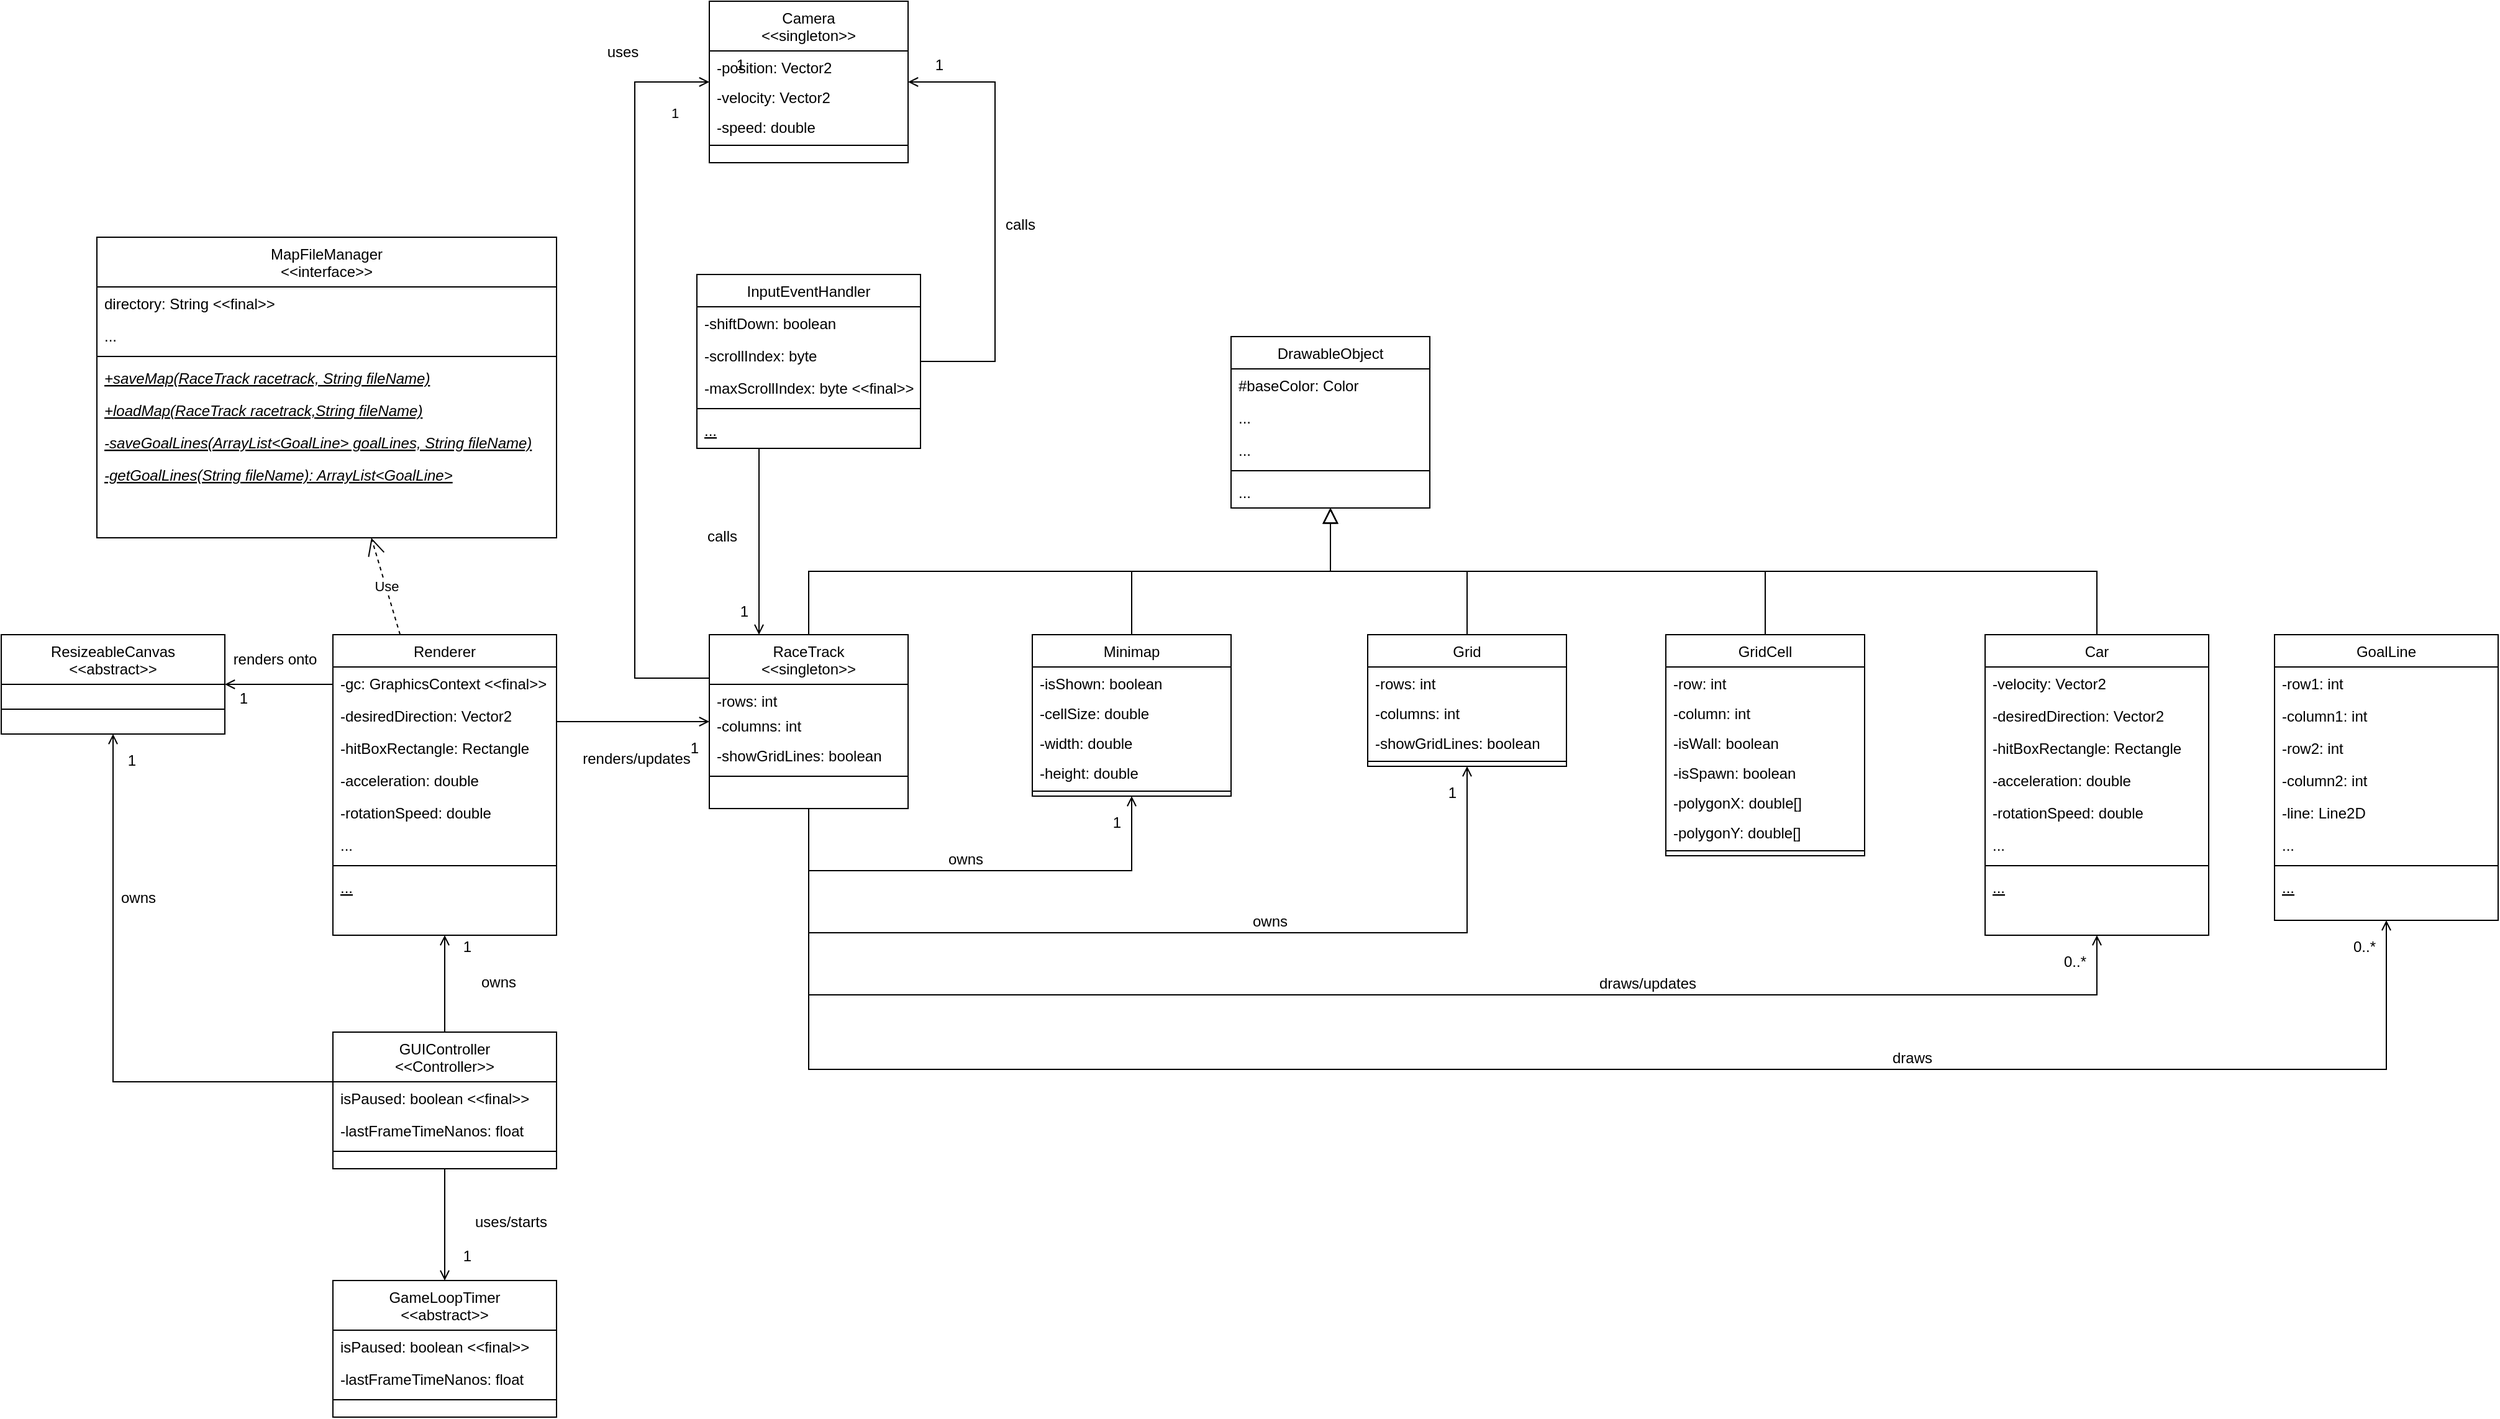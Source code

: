 <mxfile version="20.3.0" type="device"><diagram id="C5RBs43oDa-KdzZeNtuy" name="Page-1"><mxGraphModel dx="2424" dy="2155" grid="1" gridSize="10" guides="1" tooltips="1" connect="1" arrows="1" fold="1" page="1" pageScale="1" pageWidth="827" pageHeight="1169" math="0" shadow="0"><root><mxCell id="WIyWlLk6GJQsqaUBKTNV-0"/><mxCell id="WIyWlLk6GJQsqaUBKTNV-1" parent="WIyWlLk6GJQsqaUBKTNV-0"/><mxCell id="zkfFHV4jXpPFQw0GAbJ--0" value="DrawableObject" style="swimlane;fontStyle=0;align=center;verticalAlign=top;childLayout=stackLayout;horizontal=1;startSize=26;horizontalStack=0;resizeParent=1;resizeLast=0;collapsible=1;marginBottom=0;rounded=0;shadow=0;strokeWidth=1;" parent="WIyWlLk6GJQsqaUBKTNV-1" vertex="1"><mxGeometry x="220" y="120" width="160" height="138" as="geometry"><mxRectangle x="230" y="140" width="160" height="26" as="alternateBounds"/></mxGeometry></mxCell><mxCell id="zkfFHV4jXpPFQw0GAbJ--1" value="#baseColor: Color" style="text;align=left;verticalAlign=top;spacingLeft=4;spacingRight=4;overflow=hidden;rotatable=0;points=[[0,0.5],[1,0.5]];portConstraint=eastwest;" parent="zkfFHV4jXpPFQw0GAbJ--0" vertex="1"><mxGeometry y="26" width="160" height="26" as="geometry"/></mxCell><mxCell id="zkfFHV4jXpPFQw0GAbJ--2" value="..." style="text;align=left;verticalAlign=top;spacingLeft=4;spacingRight=4;overflow=hidden;rotatable=0;points=[[0,0.5],[1,0.5]];portConstraint=eastwest;rounded=0;shadow=0;html=0;" parent="zkfFHV4jXpPFQw0GAbJ--0" vertex="1"><mxGeometry y="52" width="160" height="26" as="geometry"/></mxCell><mxCell id="zkfFHV4jXpPFQw0GAbJ--3" value="..." style="text;align=left;verticalAlign=top;spacingLeft=4;spacingRight=4;overflow=hidden;rotatable=0;points=[[0,0.5],[1,0.5]];portConstraint=eastwest;rounded=0;shadow=0;html=0;" parent="zkfFHV4jXpPFQw0GAbJ--0" vertex="1"><mxGeometry y="78" width="160" height="26" as="geometry"/></mxCell><mxCell id="zkfFHV4jXpPFQw0GAbJ--4" value="" style="line;html=1;strokeWidth=1;align=left;verticalAlign=middle;spacingTop=-1;spacingLeft=3;spacingRight=3;rotatable=0;labelPosition=right;points=[];portConstraint=eastwest;" parent="zkfFHV4jXpPFQw0GAbJ--0" vertex="1"><mxGeometry y="104" width="160" height="8" as="geometry"/></mxCell><mxCell id="zkfFHV4jXpPFQw0GAbJ--5" value="..." style="text;align=left;verticalAlign=top;spacingLeft=4;spacingRight=4;overflow=hidden;rotatable=0;points=[[0,0.5],[1,0.5]];portConstraint=eastwest;" parent="zkfFHV4jXpPFQw0GAbJ--0" vertex="1"><mxGeometry y="112" width="160" height="26" as="geometry"/></mxCell><mxCell id="zkfFHV4jXpPFQw0GAbJ--6" value="Car" style="swimlane;fontStyle=0;align=center;verticalAlign=top;childLayout=stackLayout;horizontal=1;startSize=26;horizontalStack=0;resizeParent=1;resizeLast=0;collapsible=1;marginBottom=0;rounded=0;shadow=0;strokeWidth=1;" parent="WIyWlLk6GJQsqaUBKTNV-1" vertex="1"><mxGeometry x="827" y="360" width="180" height="242" as="geometry"><mxRectangle x="130" y="380" width="160" height="26" as="alternateBounds"/></mxGeometry></mxCell><mxCell id="zkfFHV4jXpPFQw0GAbJ--7" value="-velocity: Vector2" style="text;align=left;verticalAlign=top;spacingLeft=4;spacingRight=4;overflow=hidden;rotatable=0;points=[[0,0.5],[1,0.5]];portConstraint=eastwest;" parent="zkfFHV4jXpPFQw0GAbJ--6" vertex="1"><mxGeometry y="26" width="180" height="26" as="geometry"/></mxCell><mxCell id="zkfFHV4jXpPFQw0GAbJ--8" value="-desiredDirection: Vector2" style="text;align=left;verticalAlign=top;spacingLeft=4;spacingRight=4;overflow=hidden;rotatable=0;points=[[0,0.5],[1,0.5]];portConstraint=eastwest;rounded=0;shadow=0;html=0;" parent="zkfFHV4jXpPFQw0GAbJ--6" vertex="1"><mxGeometry y="52" width="180" height="26" as="geometry"/></mxCell><mxCell id="_EABiw9-zHisRcPrjbDA-1" value="-hitBoxRectangle: Rectangle" style="text;align=left;verticalAlign=top;spacingLeft=4;spacingRight=4;overflow=hidden;rotatable=0;points=[[0,0.5],[1,0.5]];portConstraint=eastwest;rounded=0;shadow=0;html=0;" parent="zkfFHV4jXpPFQw0GAbJ--6" vertex="1"><mxGeometry y="78" width="180" height="26" as="geometry"/></mxCell><mxCell id="_EABiw9-zHisRcPrjbDA-2" value="-acceleration: double" style="text;align=left;verticalAlign=top;spacingLeft=4;spacingRight=4;overflow=hidden;rotatable=0;points=[[0,0.5],[1,0.5]];portConstraint=eastwest;rounded=0;shadow=0;html=0;" parent="zkfFHV4jXpPFQw0GAbJ--6" vertex="1"><mxGeometry y="104" width="180" height="26" as="geometry"/></mxCell><mxCell id="_EABiw9-zHisRcPrjbDA-3" value="-rotationSpeed: double" style="text;align=left;verticalAlign=top;spacingLeft=4;spacingRight=4;overflow=hidden;rotatable=0;points=[[0,0.5],[1,0.5]];portConstraint=eastwest;rounded=0;shadow=0;html=0;" parent="zkfFHV4jXpPFQw0GAbJ--6" vertex="1"><mxGeometry y="130" width="180" height="26" as="geometry"/></mxCell><mxCell id="gV0Ae8lYrytgGcHwGClO-4" value="..." style="text;align=left;verticalAlign=top;spacingLeft=4;spacingRight=4;overflow=hidden;rotatable=0;points=[[0,0.5],[1,0.5]];portConstraint=eastwest;rounded=0;shadow=0;html=0;" parent="zkfFHV4jXpPFQw0GAbJ--6" vertex="1"><mxGeometry y="156" width="180" height="26" as="geometry"/></mxCell><mxCell id="zkfFHV4jXpPFQw0GAbJ--9" value="" style="line;html=1;strokeWidth=1;align=left;verticalAlign=middle;spacingTop=-1;spacingLeft=3;spacingRight=3;rotatable=0;labelPosition=right;points=[];portConstraint=eastwest;" parent="zkfFHV4jXpPFQw0GAbJ--6" vertex="1"><mxGeometry y="182" width="180" height="8" as="geometry"/></mxCell><mxCell id="zkfFHV4jXpPFQw0GAbJ--10" value="..." style="text;align=left;verticalAlign=top;spacingLeft=4;spacingRight=4;overflow=hidden;rotatable=0;points=[[0,0.5],[1,0.5]];portConstraint=eastwest;fontStyle=4" parent="zkfFHV4jXpPFQw0GAbJ--6" vertex="1"><mxGeometry y="190" width="180" height="26" as="geometry"/></mxCell><mxCell id="zkfFHV4jXpPFQw0GAbJ--12" value="" style="endArrow=block;endSize=10;endFill=0;shadow=0;strokeWidth=1;rounded=0;edgeStyle=elbowEdgeStyle;elbow=vertical;" parent="WIyWlLk6GJQsqaUBKTNV-1" source="zkfFHV4jXpPFQw0GAbJ--6" target="zkfFHV4jXpPFQw0GAbJ--0" edge="1"><mxGeometry width="160" relative="1" as="geometry"><mxPoint x="200" y="203" as="sourcePoint"/><mxPoint x="200" y="203" as="targetPoint"/></mxGeometry></mxCell><mxCell id="zkfFHV4jXpPFQw0GAbJ--13" value="Grid" style="swimlane;fontStyle=0;align=center;verticalAlign=top;childLayout=stackLayout;horizontal=1;startSize=26;horizontalStack=0;resizeParent=1;resizeLast=0;collapsible=1;marginBottom=0;rounded=0;shadow=0;strokeWidth=1;" parent="WIyWlLk6GJQsqaUBKTNV-1" vertex="1"><mxGeometry x="330" y="360" width="160" height="106" as="geometry"><mxRectangle x="340" y="380" width="170" height="26" as="alternateBounds"/></mxGeometry></mxCell><mxCell id="zkfFHV4jXpPFQw0GAbJ--14" value="-rows: int" style="text;align=left;verticalAlign=top;spacingLeft=4;spacingRight=4;overflow=hidden;rotatable=0;points=[[0,0.5],[1,0.5]];portConstraint=eastwest;" parent="zkfFHV4jXpPFQw0GAbJ--13" vertex="1"><mxGeometry y="26" width="160" height="24" as="geometry"/></mxCell><mxCell id="_EABiw9-zHisRcPrjbDA-4" value="-columns: int" style="text;align=left;verticalAlign=top;spacingLeft=4;spacingRight=4;overflow=hidden;rotatable=0;points=[[0,0.5],[1,0.5]];portConstraint=eastwest;" parent="zkfFHV4jXpPFQw0GAbJ--13" vertex="1"><mxGeometry y="50" width="160" height="24" as="geometry"/></mxCell><mxCell id="_EABiw9-zHisRcPrjbDA-5" value="-showGridLines: boolean" style="text;align=left;verticalAlign=top;spacingLeft=4;spacingRight=4;overflow=hidden;rotatable=0;points=[[0,0.5],[1,0.5]];portConstraint=eastwest;" parent="zkfFHV4jXpPFQw0GAbJ--13" vertex="1"><mxGeometry y="74" width="160" height="24" as="geometry"/></mxCell><mxCell id="zkfFHV4jXpPFQw0GAbJ--15" value="" style="line;html=1;strokeWidth=1;align=left;verticalAlign=middle;spacingTop=-1;spacingLeft=3;spacingRight=3;rotatable=0;labelPosition=right;points=[];portConstraint=eastwest;" parent="zkfFHV4jXpPFQw0GAbJ--13" vertex="1"><mxGeometry y="98" width="160" height="8" as="geometry"/></mxCell><mxCell id="zkfFHV4jXpPFQw0GAbJ--16" value="" style="endArrow=block;endSize=10;endFill=0;shadow=0;strokeWidth=1;rounded=0;edgeStyle=elbowEdgeStyle;elbow=vertical;" parent="WIyWlLk6GJQsqaUBKTNV-1" source="zkfFHV4jXpPFQw0GAbJ--13" target="zkfFHV4jXpPFQw0GAbJ--0" edge="1"><mxGeometry width="160" relative="1" as="geometry"><mxPoint x="210" y="373" as="sourcePoint"/><mxPoint x="310" y="271" as="targetPoint"/></mxGeometry></mxCell><mxCell id="_EABiw9-zHisRcPrjbDA-7" value="GridCell&#10;" style="swimlane;fontStyle=0;align=center;verticalAlign=top;childLayout=stackLayout;horizontal=1;startSize=26;horizontalStack=0;resizeParent=1;resizeLast=0;collapsible=1;marginBottom=0;rounded=0;shadow=0;strokeWidth=1;" parent="WIyWlLk6GJQsqaUBKTNV-1" vertex="1"><mxGeometry x="570" y="360" width="160" height="178" as="geometry"><mxRectangle x="340" y="380" width="170" height="26" as="alternateBounds"/></mxGeometry></mxCell><mxCell id="_EABiw9-zHisRcPrjbDA-8" value="-row: int" style="text;align=left;verticalAlign=top;spacingLeft=4;spacingRight=4;overflow=hidden;rotatable=0;points=[[0,0.5],[1,0.5]];portConstraint=eastwest;" parent="_EABiw9-zHisRcPrjbDA-7" vertex="1"><mxGeometry y="26" width="160" height="24" as="geometry"/></mxCell><mxCell id="_EABiw9-zHisRcPrjbDA-9" value="-column: int" style="text;align=left;verticalAlign=top;spacingLeft=4;spacingRight=4;overflow=hidden;rotatable=0;points=[[0,0.5],[1,0.5]];portConstraint=eastwest;" parent="_EABiw9-zHisRcPrjbDA-7" vertex="1"><mxGeometry y="50" width="160" height="24" as="geometry"/></mxCell><mxCell id="_EABiw9-zHisRcPrjbDA-10" value="-isWall: boolean" style="text;align=left;verticalAlign=top;spacingLeft=4;spacingRight=4;overflow=hidden;rotatable=0;points=[[0,0.5],[1,0.5]];portConstraint=eastwest;" parent="_EABiw9-zHisRcPrjbDA-7" vertex="1"><mxGeometry y="74" width="160" height="24" as="geometry"/></mxCell><mxCell id="_EABiw9-zHisRcPrjbDA-13" value="-isSpawn: boolean" style="text;align=left;verticalAlign=top;spacingLeft=4;spacingRight=4;overflow=hidden;rotatable=0;points=[[0,0.5],[1,0.5]];portConstraint=eastwest;" parent="_EABiw9-zHisRcPrjbDA-7" vertex="1"><mxGeometry y="98" width="160" height="24" as="geometry"/></mxCell><mxCell id="_EABiw9-zHisRcPrjbDA-14" value="-polygonX: double[]" style="text;align=left;verticalAlign=top;spacingLeft=4;spacingRight=4;overflow=hidden;rotatable=0;points=[[0,0.5],[1,0.5]];portConstraint=eastwest;" parent="_EABiw9-zHisRcPrjbDA-7" vertex="1"><mxGeometry y="122" width="160" height="24" as="geometry"/></mxCell><mxCell id="_EABiw9-zHisRcPrjbDA-15" value="-polygonY: double[]" style="text;align=left;verticalAlign=top;spacingLeft=4;spacingRight=4;overflow=hidden;rotatable=0;points=[[0,0.5],[1,0.5]];portConstraint=eastwest;" parent="_EABiw9-zHisRcPrjbDA-7" vertex="1"><mxGeometry y="146" width="160" height="24" as="geometry"/></mxCell><mxCell id="_EABiw9-zHisRcPrjbDA-11" value="" style="line;html=1;strokeWidth=1;align=left;verticalAlign=middle;spacingTop=-1;spacingLeft=3;spacingRight=3;rotatable=0;labelPosition=right;points=[];portConstraint=eastwest;" parent="_EABiw9-zHisRcPrjbDA-7" vertex="1"><mxGeometry y="170" width="160" height="8" as="geometry"/></mxCell><mxCell id="_EABiw9-zHisRcPrjbDA-12" value="" style="endArrow=block;endSize=10;endFill=0;shadow=0;strokeWidth=1;rounded=0;edgeStyle=elbowEdgeStyle;elbow=vertical;" parent="WIyWlLk6GJQsqaUBKTNV-1" source="_EABiw9-zHisRcPrjbDA-7" target="zkfFHV4jXpPFQw0GAbJ--0" edge="1"><mxGeometry width="160" relative="1" as="geometry"><mxPoint x="660" y="360" as="sourcePoint"/><mxPoint x="550" y="258" as="targetPoint"/></mxGeometry></mxCell><mxCell id="_EABiw9-zHisRcPrjbDA-16" value="Minimap" style="swimlane;fontStyle=0;align=center;verticalAlign=top;childLayout=stackLayout;horizontal=1;startSize=26;horizontalStack=0;resizeParent=1;resizeLast=0;collapsible=1;marginBottom=0;rounded=0;shadow=0;strokeWidth=1;" parent="WIyWlLk6GJQsqaUBKTNV-1" vertex="1"><mxGeometry x="60" y="360" width="160" height="130" as="geometry"><mxRectangle x="340" y="380" width="170" height="26" as="alternateBounds"/></mxGeometry></mxCell><mxCell id="_EABiw9-zHisRcPrjbDA-17" value="-isShown: boolean" style="text;align=left;verticalAlign=top;spacingLeft=4;spacingRight=4;overflow=hidden;rotatable=0;points=[[0,0.5],[1,0.5]];portConstraint=eastwest;" parent="_EABiw9-zHisRcPrjbDA-16" vertex="1"><mxGeometry y="26" width="160" height="24" as="geometry"/></mxCell><mxCell id="_EABiw9-zHisRcPrjbDA-18" value="-cellSize: double" style="text;align=left;verticalAlign=top;spacingLeft=4;spacingRight=4;overflow=hidden;rotatable=0;points=[[0,0.5],[1,0.5]];portConstraint=eastwest;" parent="_EABiw9-zHisRcPrjbDA-16" vertex="1"><mxGeometry y="50" width="160" height="24" as="geometry"/></mxCell><mxCell id="_EABiw9-zHisRcPrjbDA-19" value="-width: double" style="text;align=left;verticalAlign=top;spacingLeft=4;spacingRight=4;overflow=hidden;rotatable=0;points=[[0,0.5],[1,0.5]];portConstraint=eastwest;" parent="_EABiw9-zHisRcPrjbDA-16" vertex="1"><mxGeometry y="74" width="160" height="24" as="geometry"/></mxCell><mxCell id="_EABiw9-zHisRcPrjbDA-21" value="-height: double" style="text;align=left;verticalAlign=top;spacingLeft=4;spacingRight=4;overflow=hidden;rotatable=0;points=[[0,0.5],[1,0.5]];portConstraint=eastwest;" parent="_EABiw9-zHisRcPrjbDA-16" vertex="1"><mxGeometry y="98" width="160" height="24" as="geometry"/></mxCell><mxCell id="_EABiw9-zHisRcPrjbDA-20" value="" style="line;html=1;strokeWidth=1;align=left;verticalAlign=middle;spacingTop=-1;spacingLeft=3;spacingRight=3;rotatable=0;labelPosition=right;points=[];portConstraint=eastwest;" parent="_EABiw9-zHisRcPrjbDA-16" vertex="1"><mxGeometry y="122" width="160" height="8" as="geometry"/></mxCell><mxCell id="_EABiw9-zHisRcPrjbDA-22" value="" style="endArrow=block;endSize=10;endFill=0;shadow=0;strokeWidth=1;rounded=0;edgeStyle=elbowEdgeStyle;elbow=vertical;" parent="WIyWlLk6GJQsqaUBKTNV-1" source="_EABiw9-zHisRcPrjbDA-16" target="zkfFHV4jXpPFQw0GAbJ--0" edge="1"><mxGeometry width="160" relative="1" as="geometry"><mxPoint x="660" y="370" as="sourcePoint"/><mxPoint x="310" y="268" as="targetPoint"/></mxGeometry></mxCell><mxCell id="_EABiw9-zHisRcPrjbDA-23" value="RaceTrack &#10;&lt;&lt;singleton&gt;&gt;" style="swimlane;fontStyle=0;align=center;verticalAlign=top;childLayout=stackLayout;horizontal=1;startSize=40;horizontalStack=0;resizeParent=1;resizeLast=0;collapsible=1;marginBottom=0;rounded=0;shadow=0;strokeWidth=1;" parent="WIyWlLk6GJQsqaUBKTNV-1" vertex="1"><mxGeometry x="-200" y="360" width="160" height="140" as="geometry"><mxRectangle x="-200" y="350" width="170" height="26" as="alternateBounds"/></mxGeometry></mxCell><mxCell id="_EABiw9-zHisRcPrjbDA-24" value="-rows: int" style="text;align=left;verticalAlign=top;spacingLeft=4;spacingRight=4;overflow=hidden;rotatable=0;points=[[0,0.5],[1,0.5]];portConstraint=eastwest;" parent="_EABiw9-zHisRcPrjbDA-23" vertex="1"><mxGeometry y="40" width="160" height="20" as="geometry"/></mxCell><mxCell id="_EABiw9-zHisRcPrjbDA-25" value="-columns: int" style="text;align=left;verticalAlign=top;spacingLeft=4;spacingRight=4;overflow=hidden;rotatable=0;points=[[0,0.5],[1,0.5]];portConstraint=eastwest;" parent="_EABiw9-zHisRcPrjbDA-23" vertex="1"><mxGeometry y="60" width="160" height="24" as="geometry"/></mxCell><mxCell id="_EABiw9-zHisRcPrjbDA-26" value="-showGridLines: boolean" style="text;align=left;verticalAlign=top;spacingLeft=4;spacingRight=4;overflow=hidden;rotatable=0;points=[[0,0.5],[1,0.5]];portConstraint=eastwest;" parent="_EABiw9-zHisRcPrjbDA-23" vertex="1"><mxGeometry y="84" width="160" height="24" as="geometry"/></mxCell><mxCell id="_EABiw9-zHisRcPrjbDA-27" value="" style="line;html=1;strokeWidth=1;align=left;verticalAlign=middle;spacingTop=-1;spacingLeft=3;spacingRight=3;rotatable=0;labelPosition=right;points=[];portConstraint=eastwest;" parent="_EABiw9-zHisRcPrjbDA-23" vertex="1"><mxGeometry y="108" width="160" height="12" as="geometry"/></mxCell><mxCell id="_EABiw9-zHisRcPrjbDA-28" value="" style="endArrow=block;endSize=10;endFill=0;shadow=0;strokeWidth=1;rounded=0;edgeStyle=elbowEdgeStyle;elbow=vertical;" parent="WIyWlLk6GJQsqaUBKTNV-1" source="_EABiw9-zHisRcPrjbDA-23" target="zkfFHV4jXpPFQw0GAbJ--0" edge="1"><mxGeometry width="160" relative="1" as="geometry"><mxPoint x="-120.0" y="360" as="sourcePoint"/><mxPoint x="50.0" y="258" as="targetPoint"/></mxGeometry></mxCell><mxCell id="_EABiw9-zHisRcPrjbDA-29" value="" style="endArrow=open;shadow=0;strokeWidth=1;rounded=0;endFill=1;edgeStyle=elbowEdgeStyle;elbow=vertical;" parent="WIyWlLk6GJQsqaUBKTNV-1" source="_EABiw9-zHisRcPrjbDA-23" target="_EABiw9-zHisRcPrjbDA-16" edge="1"><mxGeometry x="0.5" y="41" relative="1" as="geometry"><mxPoint x="-120" y="550.003" as="sourcePoint"/><mxPoint x="430" y="550.003" as="targetPoint"/><mxPoint x="-40" y="32" as="offset"/><Array as="points"><mxPoint x="10" y="550"/></Array></mxGeometry></mxCell><mxCell id="_EABiw9-zHisRcPrjbDA-30" value="" style="resizable=0;align=left;verticalAlign=bottom;labelBackgroundColor=none;fontSize=12;" parent="_EABiw9-zHisRcPrjbDA-29" connectable="0" vertex="1"><mxGeometry x="-1" relative="1" as="geometry"><mxPoint y="20" as="offset"/></mxGeometry></mxCell><mxCell id="_EABiw9-zHisRcPrjbDA-31" value="1" style="resizable=0;align=right;verticalAlign=bottom;labelBackgroundColor=none;fontSize=12;" parent="_EABiw9-zHisRcPrjbDA-29" connectable="0" vertex="1"><mxGeometry x="1" relative="1" as="geometry"><mxPoint x="-7" y="30" as="offset"/></mxGeometry></mxCell><mxCell id="_EABiw9-zHisRcPrjbDA-32" value="owns" style="text;html=1;resizable=0;points=[];;align=center;verticalAlign=middle;labelBackgroundColor=none;rounded=0;shadow=0;strokeWidth=1;fontSize=12;" parent="_EABiw9-zHisRcPrjbDA-29" vertex="1" connectable="0"><mxGeometry x="0.5" y="49" relative="1" as="geometry"><mxPoint x="-102" y="40" as="offset"/></mxGeometry></mxCell><mxCell id="_EABiw9-zHisRcPrjbDA-33" value="" style="endArrow=open;shadow=0;strokeWidth=1;rounded=0;endFill=1;edgeStyle=elbowEdgeStyle;elbow=vertical;" parent="WIyWlLk6GJQsqaUBKTNV-1" source="_EABiw9-zHisRcPrjbDA-23" target="zkfFHV4jXpPFQw0GAbJ--13" edge="1"><mxGeometry x="0.5" y="41" relative="1" as="geometry"><mxPoint x="-110" y="510" as="sourcePoint"/><mxPoint x="150.0" y="500" as="targetPoint"/><mxPoint x="-40" y="32" as="offset"/><Array as="points"><mxPoint x="150" y="600"/></Array></mxGeometry></mxCell><mxCell id="_EABiw9-zHisRcPrjbDA-34" value="" style="resizable=0;align=left;verticalAlign=bottom;labelBackgroundColor=none;fontSize=12;" parent="_EABiw9-zHisRcPrjbDA-33" connectable="0" vertex="1"><mxGeometry x="-1" relative="1" as="geometry"><mxPoint y="20" as="offset"/></mxGeometry></mxCell><mxCell id="_EABiw9-zHisRcPrjbDA-35" value="1" style="resizable=0;align=right;verticalAlign=bottom;labelBackgroundColor=none;fontSize=12;" parent="_EABiw9-zHisRcPrjbDA-33" connectable="0" vertex="1"><mxGeometry x="1" relative="1" as="geometry"><mxPoint x="-7" y="30" as="offset"/></mxGeometry></mxCell><mxCell id="_EABiw9-zHisRcPrjbDA-36" value="owns" style="text;html=1;resizable=0;points=[];;align=center;verticalAlign=middle;labelBackgroundColor=none;rounded=0;shadow=0;strokeWidth=1;fontSize=12;" parent="_EABiw9-zHisRcPrjbDA-33" vertex="1" connectable="0"><mxGeometry x="0.5" y="49" relative="1" as="geometry"><mxPoint x="-102" y="40" as="offset"/></mxGeometry></mxCell><mxCell id="_EABiw9-zHisRcPrjbDA-37" value="" style="endArrow=open;shadow=0;strokeWidth=1;rounded=0;endFill=1;edgeStyle=elbowEdgeStyle;elbow=vertical;" parent="WIyWlLk6GJQsqaUBKTNV-1" source="_EABiw9-zHisRcPrjbDA-23" target="zkfFHV4jXpPFQw0GAbJ--6" edge="1"><mxGeometry x="0.5" y="41" relative="1" as="geometry"><mxPoint x="-110" y="510" as="sourcePoint"/><mxPoint x="420" y="476" as="targetPoint"/><mxPoint x="-40" y="32" as="offset"/><Array as="points"><mxPoint x="400" y="650"/></Array></mxGeometry></mxCell><mxCell id="_EABiw9-zHisRcPrjbDA-38" value="" style="resizable=0;align=left;verticalAlign=bottom;labelBackgroundColor=none;fontSize=12;" parent="_EABiw9-zHisRcPrjbDA-37" connectable="0" vertex="1"><mxGeometry x="-1" relative="1" as="geometry"><mxPoint y="20" as="offset"/></mxGeometry></mxCell><mxCell id="_EABiw9-zHisRcPrjbDA-39" value="0..*" style="resizable=0;align=right;verticalAlign=bottom;labelBackgroundColor=none;fontSize=12;" parent="_EABiw9-zHisRcPrjbDA-37" connectable="0" vertex="1"><mxGeometry x="1" relative="1" as="geometry"><mxPoint x="-7" y="30" as="offset"/></mxGeometry></mxCell><mxCell id="_EABiw9-zHisRcPrjbDA-40" value="draws/updates" style="text;html=1;resizable=0;points=[];;align=center;verticalAlign=middle;labelBackgroundColor=none;rounded=0;shadow=0;strokeWidth=1;fontSize=12;" parent="_EABiw9-zHisRcPrjbDA-37" vertex="1" connectable="0"><mxGeometry x="0.5" y="49" relative="1" as="geometry"><mxPoint x="-102" y="40" as="offset"/></mxGeometry></mxCell><mxCell id="3217fUcquH1B3mv6Wf95-5" value="MapFileManager&#10;&lt;&lt;interface&gt;&gt;" style="swimlane;fontStyle=0;align=center;verticalAlign=top;childLayout=stackLayout;horizontal=1;startSize=40;horizontalStack=0;resizeParent=1;resizeLast=0;collapsible=1;marginBottom=0;rounded=0;shadow=0;strokeWidth=1;" parent="WIyWlLk6GJQsqaUBKTNV-1" vertex="1"><mxGeometry x="-693" y="40" width="370" height="242" as="geometry"><mxRectangle x="130" y="380" width="160" height="26" as="alternateBounds"/></mxGeometry></mxCell><mxCell id="3217fUcquH1B3mv6Wf95-10" value="directory: String &lt;&lt;final&gt;&gt;" style="text;align=left;verticalAlign=top;spacingLeft=4;spacingRight=4;overflow=hidden;rotatable=0;points=[[0,0.5],[1,0.5]];portConstraint=eastwest;rounded=0;shadow=0;html=0;" parent="3217fUcquH1B3mv6Wf95-5" vertex="1"><mxGeometry y="40" width="370" height="26" as="geometry"/></mxCell><mxCell id="3217fUcquH1B3mv6Wf95-11" value="..." style="text;align=left;verticalAlign=top;spacingLeft=4;spacingRight=4;overflow=hidden;rotatable=0;points=[[0,0.5],[1,0.5]];portConstraint=eastwest;rounded=0;shadow=0;html=0;" parent="3217fUcquH1B3mv6Wf95-5" vertex="1"><mxGeometry y="66" width="370" height="26" as="geometry"/></mxCell><mxCell id="3217fUcquH1B3mv6Wf95-12" value="" style="line;html=1;strokeWidth=1;align=left;verticalAlign=middle;spacingTop=-1;spacingLeft=3;spacingRight=3;rotatable=0;labelPosition=right;points=[];portConstraint=eastwest;" parent="3217fUcquH1B3mv6Wf95-5" vertex="1"><mxGeometry y="92" width="370" height="8" as="geometry"/></mxCell><mxCell id="3217fUcquH1B3mv6Wf95-13" value="+saveMap(RaceTrack racetrack, String fileName)" style="text;align=left;verticalAlign=top;spacingLeft=4;spacingRight=4;overflow=hidden;rotatable=0;points=[[0,0.5],[1,0.5]];portConstraint=eastwest;fontStyle=6" parent="3217fUcquH1B3mv6Wf95-5" vertex="1"><mxGeometry y="100" width="370" height="26" as="geometry"/></mxCell><mxCell id="3217fUcquH1B3mv6Wf95-15" value="+loadMap(RaceTrack racetrack,String fileName)" style="text;align=left;verticalAlign=top;spacingLeft=4;spacingRight=4;overflow=hidden;rotatable=0;points=[[0,0.5],[1,0.5]];portConstraint=eastwest;fontStyle=6" parent="3217fUcquH1B3mv6Wf95-5" vertex="1"><mxGeometry y="126" width="370" height="26" as="geometry"/></mxCell><mxCell id="3217fUcquH1B3mv6Wf95-14" value="-saveGoalLines(ArrayList&lt;GoalLine&gt; goalLines, String fileName)" style="text;align=left;verticalAlign=top;spacingLeft=4;spacingRight=4;overflow=hidden;rotatable=0;points=[[0,0.5],[1,0.5]];portConstraint=eastwest;fontStyle=6" parent="3217fUcquH1B3mv6Wf95-5" vertex="1"><mxGeometry y="152" width="370" height="26" as="geometry"/></mxCell><mxCell id="3217fUcquH1B3mv6Wf95-16" value="-getGoalLines(String fileName): ArrayList&lt;GoalLine&gt;" style="text;align=left;verticalAlign=top;spacingLeft=4;spacingRight=4;overflow=hidden;rotatable=0;points=[[0,0.5],[1,0.5]];portConstraint=eastwest;fontStyle=6" parent="3217fUcquH1B3mv6Wf95-5" vertex="1"><mxGeometry y="178" width="370" height="26" as="geometry"/></mxCell><mxCell id="3217fUcquH1B3mv6Wf95-17" value="GameLoopTimer&#10;&lt;&lt;abstract&gt;&gt;" style="swimlane;fontStyle=0;align=center;verticalAlign=top;childLayout=stackLayout;horizontal=1;startSize=40;horizontalStack=0;resizeParent=1;resizeLast=0;collapsible=1;marginBottom=0;rounded=0;shadow=0;strokeWidth=1;" parent="WIyWlLk6GJQsqaUBKTNV-1" vertex="1"><mxGeometry x="-503" y="880" width="180" height="110" as="geometry"><mxRectangle x="130" y="380" width="160" height="26" as="alternateBounds"/></mxGeometry></mxCell><mxCell id="3217fUcquH1B3mv6Wf95-18" value="isPaused: boolean &lt;&lt;final&gt;&gt;" style="text;align=left;verticalAlign=top;spacingLeft=4;spacingRight=4;overflow=hidden;rotatable=0;points=[[0,0.5],[1,0.5]];portConstraint=eastwest;" parent="3217fUcquH1B3mv6Wf95-17" vertex="1"><mxGeometry y="40" width="180" height="26" as="geometry"/></mxCell><mxCell id="3217fUcquH1B3mv6Wf95-26" value="-lastFrameTimeNanos: float" style="text;align=left;verticalAlign=top;spacingLeft=4;spacingRight=4;overflow=hidden;rotatable=0;points=[[0,0.5],[1,0.5]];portConstraint=eastwest;" parent="3217fUcquH1B3mv6Wf95-17" vertex="1"><mxGeometry y="66" width="180" height="26" as="geometry"/></mxCell><mxCell id="3217fUcquH1B3mv6Wf95-24" value="" style="line;html=1;strokeWidth=1;align=left;verticalAlign=middle;spacingTop=-1;spacingLeft=3;spacingRight=3;rotatable=0;labelPosition=right;points=[];portConstraint=eastwest;" parent="3217fUcquH1B3mv6Wf95-17" vertex="1"><mxGeometry y="92" width="180" height="8" as="geometry"/></mxCell><mxCell id="3217fUcquH1B3mv6Wf95-27" value="Renderer" style="swimlane;fontStyle=0;align=center;verticalAlign=top;childLayout=stackLayout;horizontal=1;startSize=26;horizontalStack=0;resizeParent=1;resizeLast=0;collapsible=1;marginBottom=0;rounded=0;shadow=0;strokeWidth=1;" parent="WIyWlLk6GJQsqaUBKTNV-1" vertex="1"><mxGeometry x="-503" y="360" width="180" height="242" as="geometry"><mxRectangle x="130" y="380" width="160" height="26" as="alternateBounds"/></mxGeometry></mxCell><mxCell id="3217fUcquH1B3mv6Wf95-28" value="-gc: GraphicsContext &lt;&lt;final&gt;&gt;" style="text;align=left;verticalAlign=top;spacingLeft=4;spacingRight=4;overflow=hidden;rotatable=0;points=[[0,0.5],[1,0.5]];portConstraint=eastwest;" parent="3217fUcquH1B3mv6Wf95-27" vertex="1"><mxGeometry y="26" width="180" height="26" as="geometry"/></mxCell><mxCell id="3217fUcquH1B3mv6Wf95-29" value="-desiredDirection: Vector2" style="text;align=left;verticalAlign=top;spacingLeft=4;spacingRight=4;overflow=hidden;rotatable=0;points=[[0,0.5],[1,0.5]];portConstraint=eastwest;rounded=0;shadow=0;html=0;" parent="3217fUcquH1B3mv6Wf95-27" vertex="1"><mxGeometry y="52" width="180" height="26" as="geometry"/></mxCell><mxCell id="3217fUcquH1B3mv6Wf95-30" value="-hitBoxRectangle: Rectangle" style="text;align=left;verticalAlign=top;spacingLeft=4;spacingRight=4;overflow=hidden;rotatable=0;points=[[0,0.5],[1,0.5]];portConstraint=eastwest;rounded=0;shadow=0;html=0;" parent="3217fUcquH1B3mv6Wf95-27" vertex="1"><mxGeometry y="78" width="180" height="26" as="geometry"/></mxCell><mxCell id="3217fUcquH1B3mv6Wf95-31" value="-acceleration: double" style="text;align=left;verticalAlign=top;spacingLeft=4;spacingRight=4;overflow=hidden;rotatable=0;points=[[0,0.5],[1,0.5]];portConstraint=eastwest;rounded=0;shadow=0;html=0;" parent="3217fUcquH1B3mv6Wf95-27" vertex="1"><mxGeometry y="104" width="180" height="26" as="geometry"/></mxCell><mxCell id="3217fUcquH1B3mv6Wf95-32" value="-rotationSpeed: double" style="text;align=left;verticalAlign=top;spacingLeft=4;spacingRight=4;overflow=hidden;rotatable=0;points=[[0,0.5],[1,0.5]];portConstraint=eastwest;rounded=0;shadow=0;html=0;" parent="3217fUcquH1B3mv6Wf95-27" vertex="1"><mxGeometry y="130" width="180" height="26" as="geometry"/></mxCell><mxCell id="3217fUcquH1B3mv6Wf95-33" value="..." style="text;align=left;verticalAlign=top;spacingLeft=4;spacingRight=4;overflow=hidden;rotatable=0;points=[[0,0.5],[1,0.5]];portConstraint=eastwest;rounded=0;shadow=0;html=0;" parent="3217fUcquH1B3mv6Wf95-27" vertex="1"><mxGeometry y="156" width="180" height="26" as="geometry"/></mxCell><mxCell id="3217fUcquH1B3mv6Wf95-34" value="" style="line;html=1;strokeWidth=1;align=left;verticalAlign=middle;spacingTop=-1;spacingLeft=3;spacingRight=3;rotatable=0;labelPosition=right;points=[];portConstraint=eastwest;" parent="3217fUcquH1B3mv6Wf95-27" vertex="1"><mxGeometry y="182" width="180" height="8" as="geometry"/></mxCell><mxCell id="3217fUcquH1B3mv6Wf95-35" value="..." style="text;align=left;verticalAlign=top;spacingLeft=4;spacingRight=4;overflow=hidden;rotatable=0;points=[[0,0.5],[1,0.5]];portConstraint=eastwest;fontStyle=4" parent="3217fUcquH1B3mv6Wf95-27" vertex="1"><mxGeometry y="190" width="180" height="26" as="geometry"/></mxCell><mxCell id="3217fUcquH1B3mv6Wf95-36" value="ResizeableCanvas&#10;&lt;&lt;abstract&gt;&gt;" style="swimlane;fontStyle=0;align=center;verticalAlign=top;childLayout=stackLayout;horizontal=1;startSize=40;horizontalStack=0;resizeParent=1;resizeLast=0;collapsible=1;marginBottom=0;rounded=0;shadow=0;strokeWidth=1;" parent="WIyWlLk6GJQsqaUBKTNV-1" vertex="1"><mxGeometry x="-770" y="360" width="180" height="80" as="geometry"><mxRectangle x="130" y="380" width="160" height="26" as="alternateBounds"/></mxGeometry></mxCell><mxCell id="3217fUcquH1B3mv6Wf95-39" value="" style="line;html=1;strokeWidth=1;align=left;verticalAlign=middle;spacingTop=-1;spacingLeft=3;spacingRight=3;rotatable=0;labelPosition=right;points=[];portConstraint=eastwest;" parent="3217fUcquH1B3mv6Wf95-36" vertex="1"><mxGeometry y="40" width="180" height="40" as="geometry"/></mxCell><mxCell id="3217fUcquH1B3mv6Wf95-42" value="" style="endArrow=open;shadow=0;strokeWidth=1;rounded=0;endFill=1;edgeStyle=elbowEdgeStyle;elbow=vertical;" parent="WIyWlLk6GJQsqaUBKTNV-1" source="3217fUcquH1B3mv6Wf95-27" target="_EABiw9-zHisRcPrjbDA-23" edge="1"><mxGeometry x="0.5" y="41" relative="1" as="geometry"><mxPoint x="-543" y="660" as="sourcePoint"/><mxPoint x="-270" y="660" as="targetPoint"/><mxPoint x="-40" y="32" as="offset"/><Array as="points"><mxPoint x="-260" y="430"/></Array></mxGeometry></mxCell><mxCell id="3217fUcquH1B3mv6Wf95-43" value="" style="resizable=0;align=left;verticalAlign=bottom;labelBackgroundColor=none;fontSize=12;" parent="3217fUcquH1B3mv6Wf95-42" connectable="0" vertex="1"><mxGeometry x="-1" relative="1" as="geometry"><mxPoint y="20" as="offset"/></mxGeometry></mxCell><mxCell id="3217fUcquH1B3mv6Wf95-44" value="1" style="resizable=0;align=right;verticalAlign=bottom;labelBackgroundColor=none;fontSize=12;" parent="3217fUcquH1B3mv6Wf95-42" connectable="0" vertex="1"><mxGeometry x="1" relative="1" as="geometry"><mxPoint x="-7" y="30" as="offset"/></mxGeometry></mxCell><mxCell id="3217fUcquH1B3mv6Wf95-45" value="renders/updates" style="text;html=1;resizable=0;points=[];;align=center;verticalAlign=middle;labelBackgroundColor=none;rounded=0;shadow=0;strokeWidth=1;fontSize=12;" parent="3217fUcquH1B3mv6Wf95-42" vertex="1" connectable="0"><mxGeometry x="0.5" y="49" relative="1" as="geometry"><mxPoint x="-29" y="79" as="offset"/></mxGeometry></mxCell><mxCell id="3217fUcquH1B3mv6Wf95-46" value="" style="endArrow=open;shadow=0;strokeWidth=1;rounded=0;endFill=1;edgeStyle=elbowEdgeStyle;elbow=vertical;" parent="WIyWlLk6GJQsqaUBKTNV-1" source="3217fUcquH1B3mv6Wf95-27" target="3217fUcquH1B3mv6Wf95-36" edge="1"><mxGeometry x="0.5" y="41" relative="1" as="geometry"><mxPoint x="-741.5" y="560" as="sourcePoint"/><mxPoint x="-618.5" y="560" as="targetPoint"/><mxPoint x="-40" y="32" as="offset"/><Array as="points"><mxPoint x="-540" y="400"/></Array></mxGeometry></mxCell><mxCell id="3217fUcquH1B3mv6Wf95-47" value="" style="resizable=0;align=left;verticalAlign=bottom;labelBackgroundColor=none;fontSize=12;" parent="3217fUcquH1B3mv6Wf95-46" connectable="0" vertex="1"><mxGeometry x="-1" relative="1" as="geometry"><mxPoint y="20" as="offset"/></mxGeometry></mxCell><mxCell id="3217fUcquH1B3mv6Wf95-48" value="1" style="resizable=0;align=right;verticalAlign=bottom;labelBackgroundColor=none;fontSize=12;" parent="3217fUcquH1B3mv6Wf95-46" connectable="0" vertex="1"><mxGeometry x="1" relative="1" as="geometry"><mxPoint x="20" y="20" as="offset"/></mxGeometry></mxCell><mxCell id="3217fUcquH1B3mv6Wf95-49" value="renders onto" style="text;html=1;resizable=0;points=[];;align=center;verticalAlign=middle;labelBackgroundColor=none;rounded=0;shadow=0;strokeWidth=1;fontSize=12;" parent="3217fUcquH1B3mv6Wf95-46" vertex="1" connectable="0"><mxGeometry x="0.5" y="49" relative="1" as="geometry"><mxPoint x="18" y="-69" as="offset"/></mxGeometry></mxCell><mxCell id="V61FPlmwq1e1jrl3LIuD-4" value="Use" style="endArrow=open;endSize=12;dashed=1;html=1;" parent="WIyWlLk6GJQsqaUBKTNV-1" source="3217fUcquH1B3mv6Wf95-27" target="3217fUcquH1B3mv6Wf95-5" edge="1"><mxGeometry width="160" relative="1" as="geometry"><mxPoint x="-370" y="320" as="sourcePoint"/><mxPoint x="-210" y="320" as="targetPoint"/></mxGeometry></mxCell><mxCell id="V61FPlmwq1e1jrl3LIuD-5" value="GoalLine" style="swimlane;fontStyle=0;align=center;verticalAlign=top;childLayout=stackLayout;horizontal=1;startSize=26;horizontalStack=0;resizeParent=1;resizeLast=0;collapsible=1;marginBottom=0;rounded=0;shadow=0;strokeWidth=1;" parent="WIyWlLk6GJQsqaUBKTNV-1" vertex="1"><mxGeometry x="1060" y="360" width="180" height="230" as="geometry"><mxRectangle x="130" y="380" width="160" height="26" as="alternateBounds"/></mxGeometry></mxCell><mxCell id="V61FPlmwq1e1jrl3LIuD-6" value="-row1: int" style="text;align=left;verticalAlign=top;spacingLeft=4;spacingRight=4;overflow=hidden;rotatable=0;points=[[0,0.5],[1,0.5]];portConstraint=eastwest;" parent="V61FPlmwq1e1jrl3LIuD-5" vertex="1"><mxGeometry y="26" width="180" height="26" as="geometry"/></mxCell><mxCell id="V61FPlmwq1e1jrl3LIuD-7" value="-column1: int" style="text;align=left;verticalAlign=top;spacingLeft=4;spacingRight=4;overflow=hidden;rotatable=0;points=[[0,0.5],[1,0.5]];portConstraint=eastwest;rounded=0;shadow=0;html=0;" parent="V61FPlmwq1e1jrl3LIuD-5" vertex="1"><mxGeometry y="52" width="180" height="26" as="geometry"/></mxCell><mxCell id="V61FPlmwq1e1jrl3LIuD-8" value="-row2: int" style="text;align=left;verticalAlign=top;spacingLeft=4;spacingRight=4;overflow=hidden;rotatable=0;points=[[0,0.5],[1,0.5]];portConstraint=eastwest;rounded=0;shadow=0;html=0;" parent="V61FPlmwq1e1jrl3LIuD-5" vertex="1"><mxGeometry y="78" width="180" height="26" as="geometry"/></mxCell><mxCell id="V61FPlmwq1e1jrl3LIuD-9" value="-column2: int" style="text;align=left;verticalAlign=top;spacingLeft=4;spacingRight=4;overflow=hidden;rotatable=0;points=[[0,0.5],[1,0.5]];portConstraint=eastwest;rounded=0;shadow=0;html=0;" parent="V61FPlmwq1e1jrl3LIuD-5" vertex="1"><mxGeometry y="104" width="180" height="26" as="geometry"/></mxCell><mxCell id="V61FPlmwq1e1jrl3LIuD-10" value="-line: Line2D" style="text;align=left;verticalAlign=top;spacingLeft=4;spacingRight=4;overflow=hidden;rotatable=0;points=[[0,0.5],[1,0.5]];portConstraint=eastwest;rounded=0;shadow=0;html=0;" parent="V61FPlmwq1e1jrl3LIuD-5" vertex="1"><mxGeometry y="130" width="180" height="26" as="geometry"/></mxCell><mxCell id="V61FPlmwq1e1jrl3LIuD-11" value="..." style="text;align=left;verticalAlign=top;spacingLeft=4;spacingRight=4;overflow=hidden;rotatable=0;points=[[0,0.5],[1,0.5]];portConstraint=eastwest;rounded=0;shadow=0;html=0;" parent="V61FPlmwq1e1jrl3LIuD-5" vertex="1"><mxGeometry y="156" width="180" height="26" as="geometry"/></mxCell><mxCell id="V61FPlmwq1e1jrl3LIuD-12" value="" style="line;html=1;strokeWidth=1;align=left;verticalAlign=middle;spacingTop=-1;spacingLeft=3;spacingRight=3;rotatable=0;labelPosition=right;points=[];portConstraint=eastwest;" parent="V61FPlmwq1e1jrl3LIuD-5" vertex="1"><mxGeometry y="182" width="180" height="8" as="geometry"/></mxCell><mxCell id="V61FPlmwq1e1jrl3LIuD-13" value="..." style="text;align=left;verticalAlign=top;spacingLeft=4;spacingRight=4;overflow=hidden;rotatable=0;points=[[0,0.5],[1,0.5]];portConstraint=eastwest;fontStyle=4" parent="V61FPlmwq1e1jrl3LIuD-5" vertex="1"><mxGeometry y="190" width="180" height="26" as="geometry"/></mxCell><mxCell id="V61FPlmwq1e1jrl3LIuD-14" value="" style="endArrow=open;shadow=0;strokeWidth=1;rounded=0;endFill=1;edgeStyle=elbowEdgeStyle;elbow=vertical;" parent="WIyWlLk6GJQsqaUBKTNV-1" source="_EABiw9-zHisRcPrjbDA-23" target="V61FPlmwq1e1jrl3LIuD-5" edge="1"><mxGeometry x="0.5" y="41" relative="1" as="geometry"><mxPoint x="-120" y="680" as="sourcePoint"/><mxPoint x="917" y="782" as="targetPoint"/><mxPoint x="-40" y="32" as="offset"/><Array as="points"><mxPoint x="520" y="710"/></Array></mxGeometry></mxCell><mxCell id="V61FPlmwq1e1jrl3LIuD-15" value="" style="resizable=0;align=left;verticalAlign=bottom;labelBackgroundColor=none;fontSize=12;" parent="V61FPlmwq1e1jrl3LIuD-14" connectable="0" vertex="1"><mxGeometry x="-1" relative="1" as="geometry"><mxPoint y="20" as="offset"/></mxGeometry></mxCell><mxCell id="V61FPlmwq1e1jrl3LIuD-16" value="0..*" style="resizable=0;align=right;verticalAlign=bottom;labelBackgroundColor=none;fontSize=12;" parent="V61FPlmwq1e1jrl3LIuD-14" connectable="0" vertex="1"><mxGeometry x="1" relative="1" as="geometry"><mxPoint x="-7" y="30" as="offset"/></mxGeometry></mxCell><mxCell id="V61FPlmwq1e1jrl3LIuD-17" value="draws" style="text;html=1;resizable=0;points=[];;align=center;verticalAlign=middle;labelBackgroundColor=none;rounded=0;shadow=0;strokeWidth=1;fontSize=12;" parent="V61FPlmwq1e1jrl3LIuD-14" vertex="1" connectable="0"><mxGeometry x="0.5" y="49" relative="1" as="geometry"><mxPoint x="-102" y="40" as="offset"/></mxGeometry></mxCell><mxCell id="dUAJKFWXJ2448iBDsgt1-0" value="InputEventHandler" style="swimlane;fontStyle=0;align=center;verticalAlign=top;childLayout=stackLayout;horizontal=1;startSize=26;horizontalStack=0;resizeParent=1;resizeLast=0;collapsible=1;marginBottom=0;rounded=0;shadow=0;strokeWidth=1;" vertex="1" parent="WIyWlLk6GJQsqaUBKTNV-1"><mxGeometry x="-210" y="70" width="180" height="140" as="geometry"><mxRectangle x="130" y="380" width="160" height="26" as="alternateBounds"/></mxGeometry></mxCell><mxCell id="dUAJKFWXJ2448iBDsgt1-1" value="-shiftDown: boolean" style="text;align=left;verticalAlign=top;spacingLeft=4;spacingRight=4;overflow=hidden;rotatable=0;points=[[0,0.5],[1,0.5]];portConstraint=eastwest;" vertex="1" parent="dUAJKFWXJ2448iBDsgt1-0"><mxGeometry y="26" width="180" height="26" as="geometry"/></mxCell><mxCell id="dUAJKFWXJ2448iBDsgt1-2" value="-scrollIndex: byte" style="text;align=left;verticalAlign=top;spacingLeft=4;spacingRight=4;overflow=hidden;rotatable=0;points=[[0,0.5],[1,0.5]];portConstraint=eastwest;rounded=0;shadow=0;html=0;" vertex="1" parent="dUAJKFWXJ2448iBDsgt1-0"><mxGeometry y="52" width="180" height="26" as="geometry"/></mxCell><mxCell id="dUAJKFWXJ2448iBDsgt1-3" value="-maxScrollIndex: byte &lt;&lt;final&gt;&gt;" style="text;align=left;verticalAlign=top;spacingLeft=4;spacingRight=4;overflow=hidden;rotatable=0;points=[[0,0.5],[1,0.5]];portConstraint=eastwest;rounded=0;shadow=0;html=0;" vertex="1" parent="dUAJKFWXJ2448iBDsgt1-0"><mxGeometry y="78" width="180" height="26" as="geometry"/></mxCell><mxCell id="dUAJKFWXJ2448iBDsgt1-7" value="" style="line;html=1;strokeWidth=1;align=left;verticalAlign=middle;spacingTop=-1;spacingLeft=3;spacingRight=3;rotatable=0;labelPosition=right;points=[];portConstraint=eastwest;" vertex="1" parent="dUAJKFWXJ2448iBDsgt1-0"><mxGeometry y="104" width="180" height="8" as="geometry"/></mxCell><mxCell id="dUAJKFWXJ2448iBDsgt1-8" value="..." style="text;align=left;verticalAlign=top;spacingLeft=4;spacingRight=4;overflow=hidden;rotatable=0;points=[[0,0.5],[1,0.5]];portConstraint=eastwest;fontStyle=4" vertex="1" parent="dUAJKFWXJ2448iBDsgt1-0"><mxGeometry y="112" width="180" height="26" as="geometry"/></mxCell><mxCell id="dUAJKFWXJ2448iBDsgt1-9" value="Camera&#10;&lt;&lt;singleton&gt;&gt;" style="swimlane;fontStyle=0;align=center;verticalAlign=top;childLayout=stackLayout;horizontal=1;startSize=40;horizontalStack=0;resizeParent=1;resizeLast=0;collapsible=1;marginBottom=0;rounded=0;shadow=0;strokeWidth=1;" vertex="1" parent="WIyWlLk6GJQsqaUBKTNV-1"><mxGeometry x="-200" y="-150" width="160" height="130" as="geometry"><mxRectangle x="340" y="380" width="170" height="26" as="alternateBounds"/></mxGeometry></mxCell><mxCell id="dUAJKFWXJ2448iBDsgt1-10" value="-position: Vector2" style="text;align=left;verticalAlign=top;spacingLeft=4;spacingRight=4;overflow=hidden;rotatable=0;points=[[0,0.5],[1,0.5]];portConstraint=eastwest;" vertex="1" parent="dUAJKFWXJ2448iBDsgt1-9"><mxGeometry y="40" width="160" height="24" as="geometry"/></mxCell><mxCell id="dUAJKFWXJ2448iBDsgt1-11" value="-velocity: Vector2" style="text;align=left;verticalAlign=top;spacingLeft=4;spacingRight=4;overflow=hidden;rotatable=0;points=[[0,0.5],[1,0.5]];portConstraint=eastwest;" vertex="1" parent="dUAJKFWXJ2448iBDsgt1-9"><mxGeometry y="64" width="160" height="24" as="geometry"/></mxCell><mxCell id="dUAJKFWXJ2448iBDsgt1-12" value="-speed: double" style="text;align=left;verticalAlign=top;spacingLeft=4;spacingRight=4;overflow=hidden;rotatable=0;points=[[0,0.5],[1,0.5]];portConstraint=eastwest;" vertex="1" parent="dUAJKFWXJ2448iBDsgt1-9"><mxGeometry y="88" width="160" height="24" as="geometry"/></mxCell><mxCell id="dUAJKFWXJ2448iBDsgt1-14" value="" style="line;html=1;strokeWidth=1;align=left;verticalAlign=middle;spacingTop=-1;spacingLeft=3;spacingRight=3;rotatable=0;labelPosition=right;points=[];portConstraint=eastwest;" vertex="1" parent="dUAJKFWXJ2448iBDsgt1-9"><mxGeometry y="112" width="160" height="8" as="geometry"/></mxCell><mxCell id="dUAJKFWXJ2448iBDsgt1-15" value="" style="endArrow=open;shadow=0;strokeWidth=1;rounded=0;endFill=1;edgeStyle=elbowEdgeStyle;elbow=vertical;" edge="1" parent="WIyWlLk6GJQsqaUBKTNV-1" source="dUAJKFWXJ2448iBDsgt1-0" target="_EABiw9-zHisRcPrjbDA-23"><mxGeometry x="0.5" y="41" relative="1" as="geometry"><mxPoint x="40" y="-16" as="sourcePoint"/><mxPoint x="565" y="-20" as="targetPoint"/><mxPoint x="-40" y="32" as="offset"/><Array as="points"><mxPoint x="-160" y="280"/></Array></mxGeometry></mxCell><mxCell id="dUAJKFWXJ2448iBDsgt1-16" value="" style="resizable=0;align=left;verticalAlign=bottom;labelBackgroundColor=none;fontSize=12;" connectable="0" vertex="1" parent="dUAJKFWXJ2448iBDsgt1-15"><mxGeometry x="-1" relative="1" as="geometry"><mxPoint y="20" as="offset"/></mxGeometry></mxCell><mxCell id="dUAJKFWXJ2448iBDsgt1-17" value="1" style="resizable=0;align=right;verticalAlign=bottom;labelBackgroundColor=none;fontSize=12;" connectable="0" vertex="1" parent="dUAJKFWXJ2448iBDsgt1-15"><mxGeometry x="1" relative="1" as="geometry"><mxPoint x="-7" y="-10" as="offset"/></mxGeometry></mxCell><mxCell id="dUAJKFWXJ2448iBDsgt1-18" value="calls" style="text;html=1;resizable=0;points=[];;align=center;verticalAlign=middle;labelBackgroundColor=none;rounded=0;shadow=0;strokeWidth=1;fontSize=12;" vertex="1" connectable="0" parent="dUAJKFWXJ2448iBDsgt1-15"><mxGeometry x="0.5" y="49" relative="1" as="geometry"><mxPoint x="-79" y="-42" as="offset"/></mxGeometry></mxCell><mxCell id="dUAJKFWXJ2448iBDsgt1-19" value="" style="endArrow=open;shadow=0;strokeWidth=1;rounded=0;endFill=1;edgeStyle=elbowEdgeStyle;elbow=vertical;" edge="1" parent="WIyWlLk6GJQsqaUBKTNV-1" source="dUAJKFWXJ2448iBDsgt1-0" target="dUAJKFWXJ2448iBDsgt1-9"><mxGeometry x="0.5" y="41" relative="1" as="geometry"><mxPoint x="160" y="-30" as="sourcePoint"/><mxPoint x="160" y="120" as="targetPoint"/><mxPoint x="-40" y="32" as="offset"/><Array as="points"><mxPoint x="30" y="30"/></Array></mxGeometry></mxCell><mxCell id="dUAJKFWXJ2448iBDsgt1-20" value="" style="resizable=0;align=left;verticalAlign=bottom;labelBackgroundColor=none;fontSize=12;" connectable="0" vertex="1" parent="dUAJKFWXJ2448iBDsgt1-19"><mxGeometry x="-1" relative="1" as="geometry"><mxPoint y="20" as="offset"/></mxGeometry></mxCell><mxCell id="dUAJKFWXJ2448iBDsgt1-21" value="1" style="resizable=0;align=right;verticalAlign=bottom;labelBackgroundColor=none;fontSize=12;" connectable="0" vertex="1" parent="dUAJKFWXJ2448iBDsgt1-19"><mxGeometry x="1" relative="1" as="geometry"><mxPoint x="30" y="-5" as="offset"/></mxGeometry></mxCell><mxCell id="dUAJKFWXJ2448iBDsgt1-22" value="calls" style="text;html=1;resizable=0;points=[];;align=center;verticalAlign=middle;labelBackgroundColor=none;rounded=0;shadow=0;strokeWidth=1;fontSize=12;" vertex="1" connectable="0" parent="dUAJKFWXJ2448iBDsgt1-19"><mxGeometry x="0.5" y="49" relative="1" as="geometry"><mxPoint x="69" y="96" as="offset"/></mxGeometry></mxCell><mxCell id="dUAJKFWXJ2448iBDsgt1-23" value="" style="endArrow=open;shadow=0;strokeWidth=1;rounded=0;endFill=1;edgeStyle=elbowEdgeStyle;elbow=vertical;exitX=0;exitY=0.25;exitDx=0;exitDy=0;" edge="1" parent="WIyWlLk6GJQsqaUBKTNV-1" source="_EABiw9-zHisRcPrjbDA-23" target="dUAJKFWXJ2448iBDsgt1-9"><mxGeometry x="0.5" y="41" relative="1" as="geometry"><mxPoint x="-20" y="150" as="sourcePoint"/><mxPoint x="-30" y="-75" as="targetPoint"/><mxPoint x="-40" y="32" as="offset"/><Array as="points"><mxPoint x="-260" y="160"/></Array></mxGeometry></mxCell><mxCell id="dUAJKFWXJ2448iBDsgt1-24" value="" style="resizable=0;align=left;verticalAlign=bottom;labelBackgroundColor=none;fontSize=12;" connectable="0" vertex="1" parent="dUAJKFWXJ2448iBDsgt1-23"><mxGeometry x="-1" relative="1" as="geometry"><mxPoint y="20" as="offset"/></mxGeometry></mxCell><mxCell id="dUAJKFWXJ2448iBDsgt1-25" value="1" style="resizable=0;align=right;verticalAlign=bottom;labelBackgroundColor=none;fontSize=12;" connectable="0" vertex="1" parent="dUAJKFWXJ2448iBDsgt1-23"><mxGeometry x="1" relative="1" as="geometry"><mxPoint x="30" y="-5" as="offset"/></mxGeometry></mxCell><mxCell id="dUAJKFWXJ2448iBDsgt1-26" value="uses" style="text;html=1;resizable=0;points=[];;align=center;verticalAlign=middle;labelBackgroundColor=none;rounded=0;shadow=0;strokeWidth=1;fontSize=12;" vertex="1" connectable="0" parent="dUAJKFWXJ2448iBDsgt1-23"><mxGeometry x="0.5" y="49" relative="1" as="geometry"><mxPoint x="39" y="-114" as="offset"/></mxGeometry></mxCell><mxCell id="dUAJKFWXJ2448iBDsgt1-27" value="1" style="edgeLabel;html=1;align=center;verticalAlign=middle;resizable=0;points=[];" vertex="1" connectable="0" parent="dUAJKFWXJ2448iBDsgt1-23"><mxGeometry x="0.877" y="-4" relative="1" as="geometry"><mxPoint x="9" y="21" as="offset"/></mxGeometry></mxCell><mxCell id="dUAJKFWXJ2448iBDsgt1-29" value="GUIController&#10;&lt;&lt;Controller&gt;&gt;" style="swimlane;fontStyle=0;align=center;verticalAlign=top;childLayout=stackLayout;horizontal=1;startSize=40;horizontalStack=0;resizeParent=1;resizeLast=0;collapsible=1;marginBottom=0;rounded=0;shadow=0;strokeWidth=1;" vertex="1" parent="WIyWlLk6GJQsqaUBKTNV-1"><mxGeometry x="-503" y="680" width="180" height="110" as="geometry"><mxRectangle x="130" y="380" width="160" height="26" as="alternateBounds"/></mxGeometry></mxCell><mxCell id="dUAJKFWXJ2448iBDsgt1-30" value="isPaused: boolean &lt;&lt;final&gt;&gt;" style="text;align=left;verticalAlign=top;spacingLeft=4;spacingRight=4;overflow=hidden;rotatable=0;points=[[0,0.5],[1,0.5]];portConstraint=eastwest;" vertex="1" parent="dUAJKFWXJ2448iBDsgt1-29"><mxGeometry y="40" width="180" height="26" as="geometry"/></mxCell><mxCell id="dUAJKFWXJ2448iBDsgt1-31" value="-lastFrameTimeNanos: float" style="text;align=left;verticalAlign=top;spacingLeft=4;spacingRight=4;overflow=hidden;rotatable=0;points=[[0,0.5],[1,0.5]];portConstraint=eastwest;" vertex="1" parent="dUAJKFWXJ2448iBDsgt1-29"><mxGeometry y="66" width="180" height="26" as="geometry"/></mxCell><mxCell id="dUAJKFWXJ2448iBDsgt1-32" value="" style="line;html=1;strokeWidth=1;align=left;verticalAlign=middle;spacingTop=-1;spacingLeft=3;spacingRight=3;rotatable=0;labelPosition=right;points=[];portConstraint=eastwest;" vertex="1" parent="dUAJKFWXJ2448iBDsgt1-29"><mxGeometry y="92" width="180" height="8" as="geometry"/></mxCell><mxCell id="dUAJKFWXJ2448iBDsgt1-33" value="" style="endArrow=open;shadow=0;strokeWidth=1;rounded=0;endFill=1;edgeStyle=elbowEdgeStyle;elbow=vertical;" edge="1" parent="WIyWlLk6GJQsqaUBKTNV-1" source="dUAJKFWXJ2448iBDsgt1-29" target="3217fUcquH1B3mv6Wf95-17"><mxGeometry x="0.5" y="41" relative="1" as="geometry"><mxPoint x="-143" y="850" as="sourcePoint"/><mxPoint x="-230.0" y="850" as="targetPoint"/><mxPoint x="-40" y="32" as="offset"/><Array as="points"><mxPoint x="-413" y="820"/></Array></mxGeometry></mxCell><mxCell id="dUAJKFWXJ2448iBDsgt1-34" value="" style="resizable=0;align=left;verticalAlign=bottom;labelBackgroundColor=none;fontSize=12;" connectable="0" vertex="1" parent="dUAJKFWXJ2448iBDsgt1-33"><mxGeometry x="-1" relative="1" as="geometry"><mxPoint y="20" as="offset"/></mxGeometry></mxCell><mxCell id="dUAJKFWXJ2448iBDsgt1-35" value="1" style="resizable=0;align=right;verticalAlign=bottom;labelBackgroundColor=none;fontSize=12;" connectable="0" vertex="1" parent="dUAJKFWXJ2448iBDsgt1-33"><mxGeometry x="1" relative="1" as="geometry"><mxPoint x="23" y="-11" as="offset"/></mxGeometry></mxCell><mxCell id="dUAJKFWXJ2448iBDsgt1-36" value="uses/starts" style="text;html=1;resizable=0;points=[];;align=center;verticalAlign=middle;labelBackgroundColor=none;rounded=0;shadow=0;strokeWidth=1;fontSize=12;" vertex="1" connectable="0" parent="dUAJKFWXJ2448iBDsgt1-33"><mxGeometry x="0.5" y="49" relative="1" as="geometry"><mxPoint x="4" y="-25" as="offset"/></mxGeometry></mxCell><mxCell id="dUAJKFWXJ2448iBDsgt1-37" value="" style="endArrow=open;shadow=0;strokeWidth=1;rounded=0;endFill=1;edgeStyle=elbowEdgeStyle;elbow=vertical;" edge="1" parent="WIyWlLk6GJQsqaUBKTNV-1" source="dUAJKFWXJ2448iBDsgt1-29" target="3217fUcquH1B3mv6Wf95-27"><mxGeometry x="0.5" y="41" relative="1" as="geometry"><mxPoint x="-590" y="620" as="sourcePoint"/><mxPoint x="-590" y="710" as="targetPoint"/><mxPoint x="-40" y="32" as="offset"/><Array as="points"><mxPoint x="-413" y="630"/></Array></mxGeometry></mxCell><mxCell id="dUAJKFWXJ2448iBDsgt1-38" value="" style="resizable=0;align=left;verticalAlign=bottom;labelBackgroundColor=none;fontSize=12;" connectable="0" vertex="1" parent="dUAJKFWXJ2448iBDsgt1-37"><mxGeometry x="-1" relative="1" as="geometry"><mxPoint y="20" as="offset"/></mxGeometry></mxCell><mxCell id="dUAJKFWXJ2448iBDsgt1-39" value="1" style="resizable=0;align=right;verticalAlign=bottom;labelBackgroundColor=none;fontSize=12;" connectable="0" vertex="1" parent="dUAJKFWXJ2448iBDsgt1-37"><mxGeometry x="1" relative="1" as="geometry"><mxPoint x="23" y="18" as="offset"/></mxGeometry></mxCell><mxCell id="dUAJKFWXJ2448iBDsgt1-40" value="owns" style="text;html=1;resizable=0;points=[];;align=center;verticalAlign=middle;labelBackgroundColor=none;rounded=0;shadow=0;strokeWidth=1;fontSize=12;" vertex="1" connectable="0" parent="dUAJKFWXJ2448iBDsgt1-37"><mxGeometry x="0.5" y="49" relative="1" as="geometry"><mxPoint x="92" y="18" as="offset"/></mxGeometry></mxCell><mxCell id="dUAJKFWXJ2448iBDsgt1-41" value="" style="endArrow=open;shadow=0;strokeWidth=1;rounded=0;endFill=1;edgeStyle=elbowEdgeStyle;elbow=vertical;" edge="1" parent="WIyWlLk6GJQsqaUBKTNV-1" source="dUAJKFWXJ2448iBDsgt1-29" target="3217fUcquH1B3mv6Wf95-36"><mxGeometry x="0.5" y="41" relative="1" as="geometry"><mxPoint x="-680.77" y="690" as="sourcePoint"/><mxPoint x="-680.77" y="612" as="targetPoint"/><mxPoint x="-40" y="32" as="offset"/><Array as="points"><mxPoint x="-550" y="720"/></Array></mxGeometry></mxCell><mxCell id="dUAJKFWXJ2448iBDsgt1-42" value="" style="resizable=0;align=left;verticalAlign=bottom;labelBackgroundColor=none;fontSize=12;" connectable="0" vertex="1" parent="dUAJKFWXJ2448iBDsgt1-41"><mxGeometry x="-1" relative="1" as="geometry"><mxPoint y="20" as="offset"/></mxGeometry></mxCell><mxCell id="dUAJKFWXJ2448iBDsgt1-43" value="1" style="resizable=0;align=right;verticalAlign=bottom;labelBackgroundColor=none;fontSize=12;" connectable="0" vertex="1" parent="dUAJKFWXJ2448iBDsgt1-41"><mxGeometry x="1" relative="1" as="geometry"><mxPoint x="20" y="30" as="offset"/></mxGeometry></mxCell><mxCell id="dUAJKFWXJ2448iBDsgt1-44" value="owns" style="text;html=1;resizable=0;points=[];;align=center;verticalAlign=middle;labelBackgroundColor=none;rounded=0;shadow=0;strokeWidth=1;fontSize=12;" vertex="1" connectable="0" parent="dUAJKFWXJ2448iBDsgt1-41"><mxGeometry x="0.5" y="49" relative="1" as="geometry"><mxPoint x="69" y="18" as="offset"/></mxGeometry></mxCell></root></mxGraphModel></diagram></mxfile>